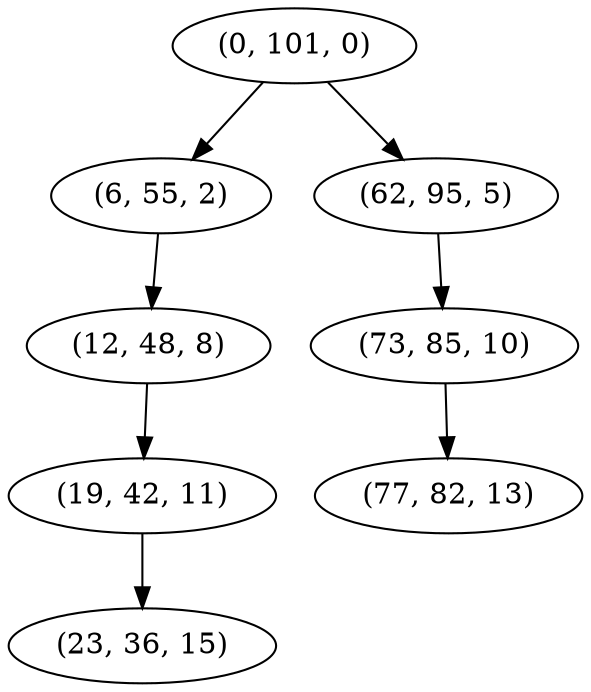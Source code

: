 digraph tree {
    "(0, 101, 0)";
    "(6, 55, 2)";
    "(12, 48, 8)";
    "(19, 42, 11)";
    "(23, 36, 15)";
    "(62, 95, 5)";
    "(73, 85, 10)";
    "(77, 82, 13)";
    "(0, 101, 0)" -> "(6, 55, 2)";
    "(0, 101, 0)" -> "(62, 95, 5)";
    "(6, 55, 2)" -> "(12, 48, 8)";
    "(12, 48, 8)" -> "(19, 42, 11)";
    "(19, 42, 11)" -> "(23, 36, 15)";
    "(62, 95, 5)" -> "(73, 85, 10)";
    "(73, 85, 10)" -> "(77, 82, 13)";
}

